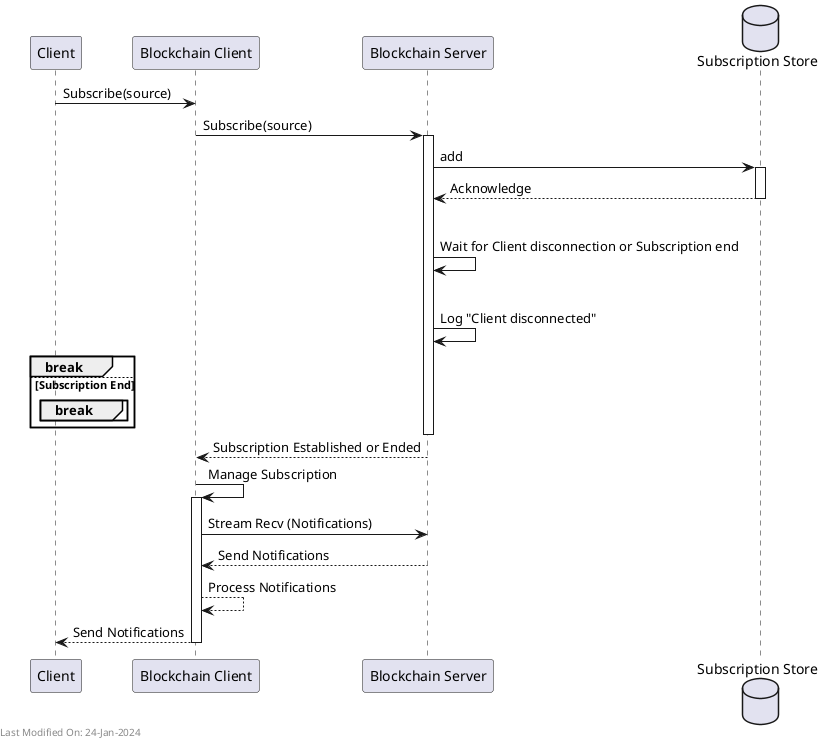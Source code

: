 @startuml
participant "Client" as ClientMain
participant "Blockchain Client" as Client
participant "Blockchain Server" as Server
database "Subscription Store" as Store

ClientMain -> Client: Subscribe(source)
Client -> Server: Subscribe(source)
activate Server

Server -> Store: add
activate Store
Store --> Server: Acknowledge
deactivate Store

loop
    Server -> Server: Wait for Client disconnection or Subscription end
    alt Client Context Done
        Server -> Server: Log "Client disconnected"
        break
    else Subscription End
        break
    end
end

deactivate Server
Server --> Client: Subscription Established or Ended

Client -> Client: Manage Subscription
activate Client
Client -> Server: Stream Recv (Notifications)
Server --> Client: Send Notifications
Client --> Client: Process Notifications
Client --> ClientMain: Send Notifications

deactivate Client

left footer Last Modified On: 24-Jan-2024

@enduml
